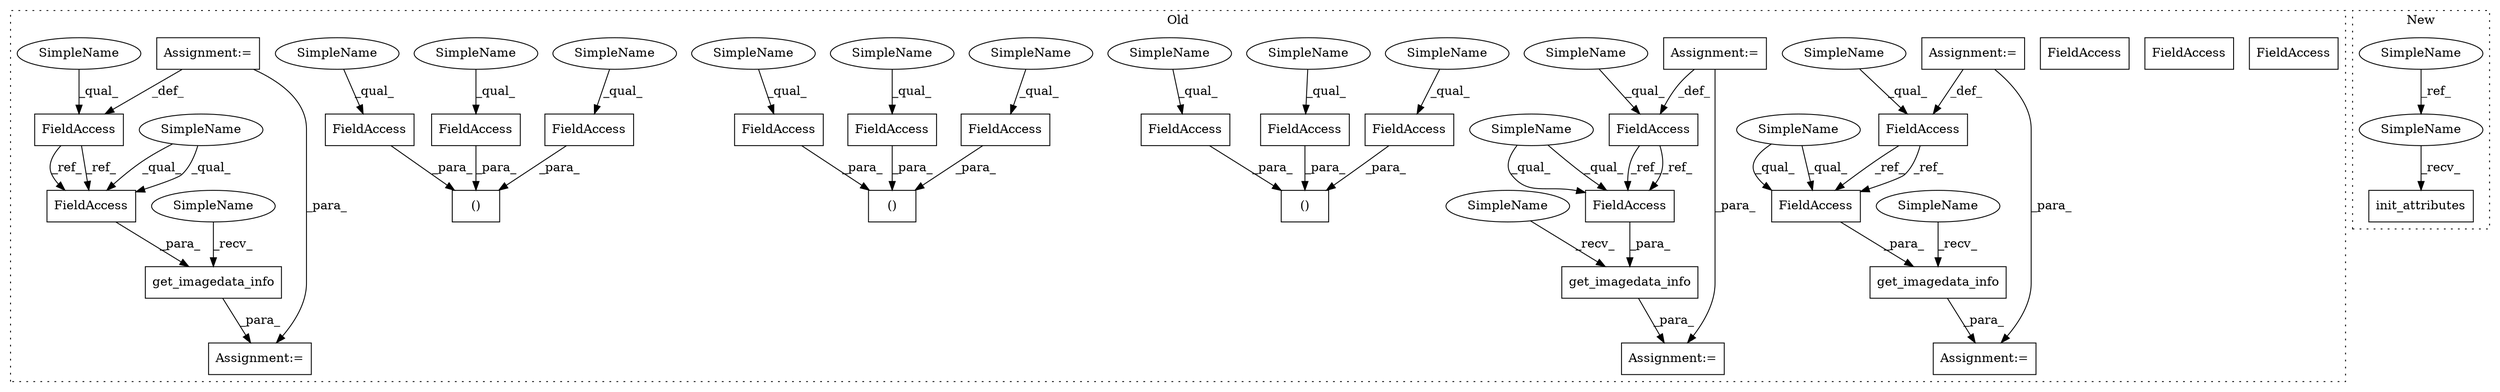 digraph G {
subgraph cluster0 {
1 [label="get_imagedata_info" a="32" s="2888,2917" l="19,1" shape="box"];
4 [label="FieldAccess" a="22" s="2636" l="12" shape="box"];
5 [label="FieldAccess" a="22" s="2699" l="19" shape="box"];
6 [label="()" a="106" s="2667" l="83" shape="box"];
7 [label="FieldAccess" a="22" s="2907" l="10" shape="box"];
8 [label="FieldAccess" a="22" s="2614" l="10" shape="box"];
9 [label="FieldAccess" a="22" s="2830" l="19" shape="box"];
10 [label="()" a="106" s="2798" l="83" shape="box"];
11 [label="FieldAccess" a="22" s="2731" l="19" shape="box"];
12 [label="FieldAccess" a="22" s="2798" l="19" shape="box"];
13 [label="FieldAccess" a="22" s="2667" l="19" shape="box"];
14 [label="FieldAccess" a="22" s="2963" l="21" shape="box"];
15 [label="()" a="106" s="2929" l="89" shape="box"];
16 [label="FieldAccess" a="22" s="3044" l="12" shape="box"];
17 [label="FieldAccess" a="22" s="2929" l="21" shape="box"];
18 [label="FieldAccess" a="22" s="2862" l="19" shape="box"];
19 [label="FieldAccess" a="22" s="2592" l="10" shape="box"];
20 [label="FieldAccess" a="22" s="2997" l="21" shape="box"];
21 [label="FieldAccess" a="22" s="2776" l="10" shape="box"];
22 [label="Assignment:=" a="7" s="2881" l="2" shape="box"];
23 [label="get_imagedata_info" a="32" s="3025,3056" l="19,1" shape="box"];
24 [label="Assignment:=" a="7" s="2648" l="1" shape="box"];
25 [label="get_imagedata_info" a="32" s="2757,2786" l="19,1" shape="box"];
26 [label="Assignment:=" a="7" s="2750" l="2" shape="box"];
27 [label="Assignment:=" a="7" s="3018" l="2" shape="box"];
28 [label="Assignment:=" a="7" s="2602" l="1" shape="box"];
29 [label="Assignment:=" a="7" s="2624" l="1" shape="box"];
30 [label="FieldAccess" a="22" s="3044" l="12" shape="box"];
31 [label="FieldAccess" a="22" s="2776" l="10" shape="box"];
33 [label="SimpleName" a="42" s="3044" l="4" shape="ellipse"];
34 [label="SimpleName" a="42" s="2731" l="4" shape="ellipse"];
35 [label="SimpleName" a="42" s="2883" l="4" shape="ellipse"];
36 [label="SimpleName" a="42" s="2929" l="4" shape="ellipse"];
37 [label="SimpleName" a="42" s="2592" l="4" shape="ellipse"];
38 [label="SimpleName" a="42" s="2614" l="4" shape="ellipse"];
39 [label="SimpleName" a="42" s="2798" l="4" shape="ellipse"];
40 [label="SimpleName" a="42" s="2752" l="4" shape="ellipse"];
41 [label="SimpleName" a="42" s="2636" l="4" shape="ellipse"];
42 [label="SimpleName" a="42" s="2667" l="4" shape="ellipse"];
43 [label="SimpleName" a="42" s="2997" l="4" shape="ellipse"];
44 [label="SimpleName" a="42" s="2699" l="4" shape="ellipse"];
45 [label="SimpleName" a="42" s="2907" l="4" shape="ellipse"];
46 [label="SimpleName" a="42" s="2963" l="4" shape="ellipse"];
47 [label="SimpleName" a="42" s="2776" l="4" shape="ellipse"];
48 [label="SimpleName" a="42" s="2862" l="4" shape="ellipse"];
49 [label="SimpleName" a="42" s="2830" l="4" shape="ellipse"];
50 [label="SimpleName" a="42" s="3020" l="4" shape="ellipse"];
51 [label="FieldAccess" a="22" s="2907" l="10" shape="box"];
label = "Old";
style="dotted";
}
subgraph cluster1 {
2 [label="init_attributes" a="32" s="2514,2549" l="16,1" shape="box"];
3 [label="SimpleName" a="42" s="571" l="4" shape="ellipse"];
32 [label="SimpleName" a="42" s="2509" l="4" shape="ellipse"];
label = "New";
style="dotted";
}
1 -> 22 [label="_para_"];
3 -> 32 [label="_ref_"];
4 -> 30 [label="_ref_"];
4 -> 30 [label="_ref_"];
5 -> 6 [label="_para_"];
8 -> 51 [label="_ref_"];
8 -> 51 [label="_ref_"];
9 -> 10 [label="_para_"];
11 -> 6 [label="_para_"];
12 -> 10 [label="_para_"];
13 -> 6 [label="_para_"];
14 -> 15 [label="_para_"];
17 -> 15 [label="_para_"];
18 -> 10 [label="_para_"];
19 -> 31 [label="_ref_"];
19 -> 31 [label="_ref_"];
20 -> 15 [label="_para_"];
23 -> 27 [label="_para_"];
24 -> 27 [label="_para_"];
24 -> 4 [label="_def_"];
25 -> 26 [label="_para_"];
28 -> 26 [label="_para_"];
28 -> 19 [label="_def_"];
29 -> 22 [label="_para_"];
29 -> 8 [label="_def_"];
30 -> 23 [label="_para_"];
31 -> 25 [label="_para_"];
32 -> 2 [label="_recv_"];
33 -> 30 [label="_qual_"];
33 -> 30 [label="_qual_"];
34 -> 11 [label="_qual_"];
35 -> 1 [label="_recv_"];
36 -> 17 [label="_qual_"];
37 -> 19 [label="_qual_"];
38 -> 8 [label="_qual_"];
39 -> 12 [label="_qual_"];
40 -> 25 [label="_recv_"];
41 -> 4 [label="_qual_"];
42 -> 13 [label="_qual_"];
43 -> 20 [label="_qual_"];
44 -> 5 [label="_qual_"];
45 -> 51 [label="_qual_"];
45 -> 51 [label="_qual_"];
46 -> 14 [label="_qual_"];
47 -> 31 [label="_qual_"];
47 -> 31 [label="_qual_"];
48 -> 18 [label="_qual_"];
49 -> 9 [label="_qual_"];
50 -> 23 [label="_recv_"];
51 -> 1 [label="_para_"];
}
